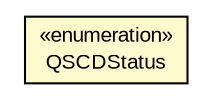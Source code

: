 #!/usr/local/bin/dot
#
# Class diagram 
# Generated by UMLGraph version R5_6-24-gf6e263 (http://www.umlgraph.org/)
#

digraph G {
	edge [fontname="arial",fontsize=10,labelfontname="arial",labelfontsize=10];
	node [fontname="arial",fontsize=10,shape=plaintext];
	nodesep=0.25;
	ranksep=0.5;
	// eu.europa.esig.dss.validation.process.qualification.certificate.QSCDStatus
	c531603 [label=<<table title="eu.europa.esig.dss.validation.process.qualification.certificate.QSCDStatus" border="0" cellborder="1" cellspacing="0" cellpadding="2" port="p" bgcolor="lemonChiffon" href="./QSCDStatus.html">
		<tr><td><table border="0" cellspacing="0" cellpadding="1">
<tr><td align="center" balign="center"> &#171;enumeration&#187; </td></tr>
<tr><td align="center" balign="center"> QSCDStatus </td></tr>
		</table></td></tr>
		</table>>, URL="./QSCDStatus.html", fontname="arial", fontcolor="black", fontsize=10.0];
}

